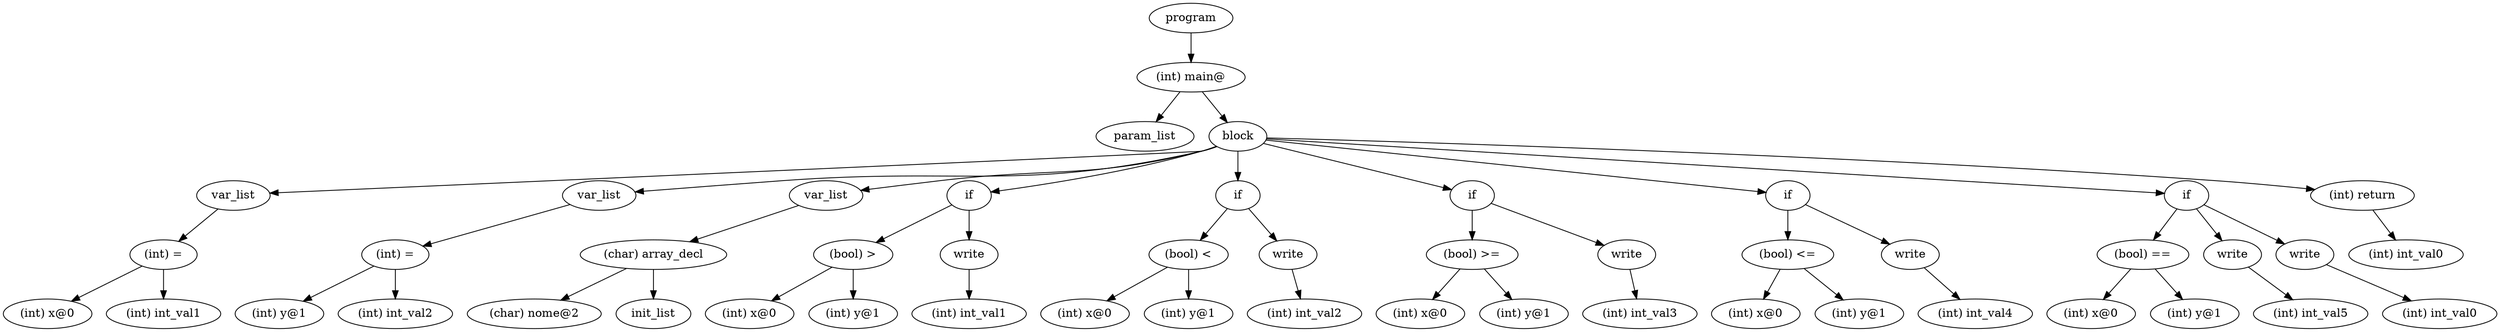 digraph {
graph [ordering="out"];
node0[label="program"];
node1[label="(int) main@"];
node2[label="param_list"];
node1 -> node2;
node3[label="block"];
node4[label="var_list"];
node5[label="(int) ="];
node6[label="(int) x@0"];
node5 -> node6;
node7[label="(int) int_val1"];
node5 -> node7;
node4 -> node5;
node3 -> node4;
node8[label="var_list"];
node9[label="(int) ="];
node10[label="(int) y@1"];
node9 -> node10;
node11[label="(int) int_val2"];
node9 -> node11;
node8 -> node9;
node3 -> node8;
node12[label="var_list"];
node13[label="(char) array_decl"];
node14[label="(char) nome@2"];
node13 -> node14;
node15[label="init_list"];
node13 -> node15;
node12 -> node13;
node3 -> node12;
node16[label="if"];
node17[label="(bool) >"];
node18[label="(int) x@0"];
node17 -> node18;
node19[label="(int) y@1"];
node17 -> node19;
node16 -> node17;
node20[label="write"];
node21[label="(int) int_val1"];
node20 -> node21;
node16 -> node20;
node3 -> node16;
node22[label="if"];
node23[label="(bool) <"];
node24[label="(int) x@0"];
node23 -> node24;
node25[label="(int) y@1"];
node23 -> node25;
node22 -> node23;
node26[label="write"];
node27[label="(int) int_val2"];
node26 -> node27;
node22 -> node26;
node3 -> node22;
node28[label="if"];
node29[label="(bool) >="];
node30[label="(int) x@0"];
node29 -> node30;
node31[label="(int) y@1"];
node29 -> node31;
node28 -> node29;
node32[label="write"];
node33[label="(int) int_val3"];
node32 -> node33;
node28 -> node32;
node3 -> node28;
node34[label="if"];
node35[label="(bool) <="];
node36[label="(int) x@0"];
node35 -> node36;
node37[label="(int) y@1"];
node35 -> node37;
node34 -> node35;
node38[label="write"];
node39[label="(int) int_val4"];
node38 -> node39;
node34 -> node38;
node3 -> node34;
node40[label="if"];
node41[label="(bool) =="];
node42[label="(int) x@0"];
node41 -> node42;
node43[label="(int) y@1"];
node41 -> node43;
node40 -> node41;
node44[label="write"];
node45[label="(int) int_val5"];
node44 -> node45;
node40 -> node44;
node46[label="write"];
node47[label="(int) int_val0"];
node46 -> node47;
node40 -> node46;
node3 -> node40;
node48[label="(int) return"];
node49[label="(int) int_val0"];
node48 -> node49;
node3 -> node48;
node1 -> node3;
node0 -> node1;
}
